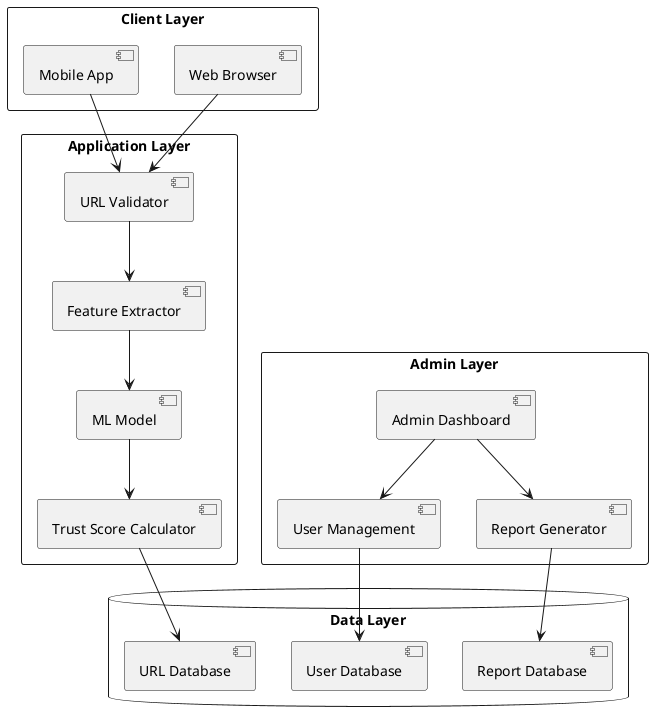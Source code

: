@startuml PhishAlert System Architecture

!define RECTANGLE class

skinparam backgroundColor transparent
skinparam handwritten false
skinparam monochrome true

rectangle "Client Layer" {
    [Web Browser]
    [Mobile App]
}

rectangle "Application Layer" {
    [URL Validator]
    [Feature Extractor]
    [ML Model]
    [Trust Score Calculator]
}

database "Data Layer" {
    [User Database]
    [URL Database]
    [Report Database]
}

rectangle "Admin Layer" {
    [Admin Dashboard]
    [Report Generator]
    [User Management]
}

[Web Browser] --> [URL Validator]
[Mobile App] --> [URL Validator]
[URL Validator] --> [Feature Extractor]
[Feature Extractor] --> [ML Model]
[ML Model] --> [Trust Score Calculator]
[Trust Score Calculator] --> [URL Database]

[Admin Dashboard] --> [Report Generator]
[Report Generator] --> [Report Database]
[Admin Dashboard] --> [User Management]
[User Management] --> [User Database]

@enduml